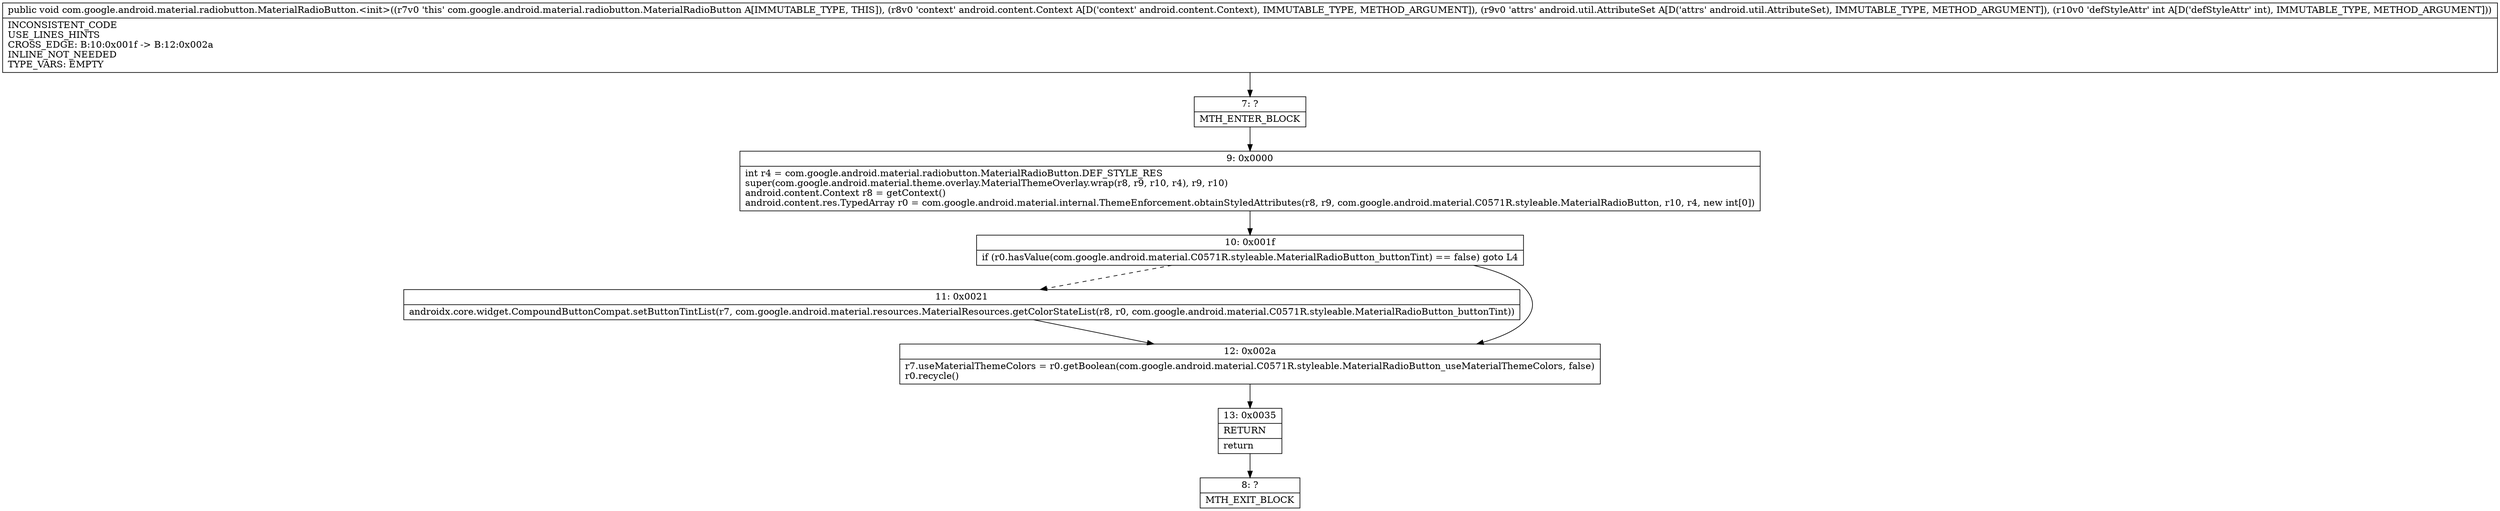 digraph "CFG forcom.google.android.material.radiobutton.MaterialRadioButton.\<init\>(Landroid\/content\/Context;Landroid\/util\/AttributeSet;I)V" {
Node_7 [shape=record,label="{7\:\ ?|MTH_ENTER_BLOCK\l}"];
Node_9 [shape=record,label="{9\:\ 0x0000|int r4 = com.google.android.material.radiobutton.MaterialRadioButton.DEF_STYLE_RES\lsuper(com.google.android.material.theme.overlay.MaterialThemeOverlay.wrap(r8, r9, r10, r4), r9, r10)\landroid.content.Context r8 = getContext()\landroid.content.res.TypedArray r0 = com.google.android.material.internal.ThemeEnforcement.obtainStyledAttributes(r8, r9, com.google.android.material.C0571R.styleable.MaterialRadioButton, r10, r4, new int[0])\l}"];
Node_10 [shape=record,label="{10\:\ 0x001f|if (r0.hasValue(com.google.android.material.C0571R.styleable.MaterialRadioButton_buttonTint) == false) goto L4\l}"];
Node_11 [shape=record,label="{11\:\ 0x0021|androidx.core.widget.CompoundButtonCompat.setButtonTintList(r7, com.google.android.material.resources.MaterialResources.getColorStateList(r8, r0, com.google.android.material.C0571R.styleable.MaterialRadioButton_buttonTint))\l}"];
Node_12 [shape=record,label="{12\:\ 0x002a|r7.useMaterialThemeColors = r0.getBoolean(com.google.android.material.C0571R.styleable.MaterialRadioButton_useMaterialThemeColors, false)\lr0.recycle()\l}"];
Node_13 [shape=record,label="{13\:\ 0x0035|RETURN\l|return\l}"];
Node_8 [shape=record,label="{8\:\ ?|MTH_EXIT_BLOCK\l}"];
MethodNode[shape=record,label="{public void com.google.android.material.radiobutton.MaterialRadioButton.\<init\>((r7v0 'this' com.google.android.material.radiobutton.MaterialRadioButton A[IMMUTABLE_TYPE, THIS]), (r8v0 'context' android.content.Context A[D('context' android.content.Context), IMMUTABLE_TYPE, METHOD_ARGUMENT]), (r9v0 'attrs' android.util.AttributeSet A[D('attrs' android.util.AttributeSet), IMMUTABLE_TYPE, METHOD_ARGUMENT]), (r10v0 'defStyleAttr' int A[D('defStyleAttr' int), IMMUTABLE_TYPE, METHOD_ARGUMENT]))  | INCONSISTENT_CODE\lUSE_LINES_HINTS\lCROSS_EDGE: B:10:0x001f \-\> B:12:0x002a\lINLINE_NOT_NEEDED\lTYPE_VARS: EMPTY\l}"];
MethodNode -> Node_7;Node_7 -> Node_9;
Node_9 -> Node_10;
Node_10 -> Node_11[style=dashed];
Node_10 -> Node_12;
Node_11 -> Node_12;
Node_12 -> Node_13;
Node_13 -> Node_8;
}


